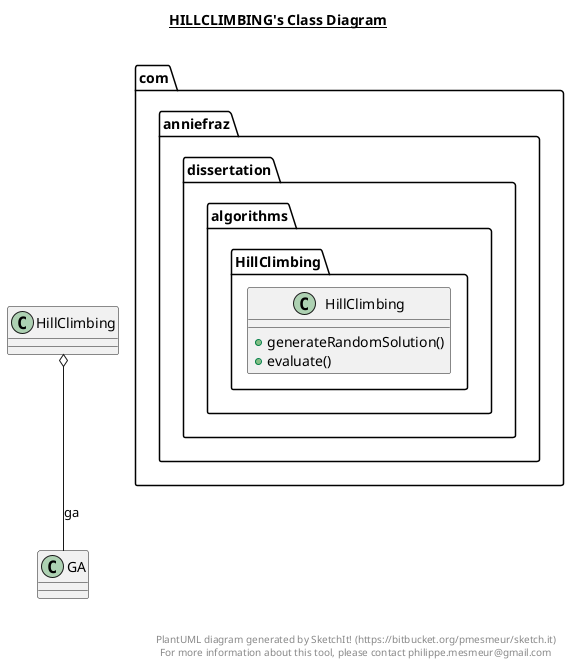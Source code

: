 @startuml

title __HILLCLIMBING's Class Diagram__\n

  package com.anniefraz.dissertation.algorithms.HillClimbing {
    class HillClimbing {
        + generateRandomSolution()
        + evaluate()
    }
  }
  

  HillClimbing o-- GA : ga


right footer


PlantUML diagram generated by SketchIt! (https://bitbucket.org/pmesmeur/sketch.it)
For more information about this tool, please contact philippe.mesmeur@gmail.com
endfooter

@enduml
